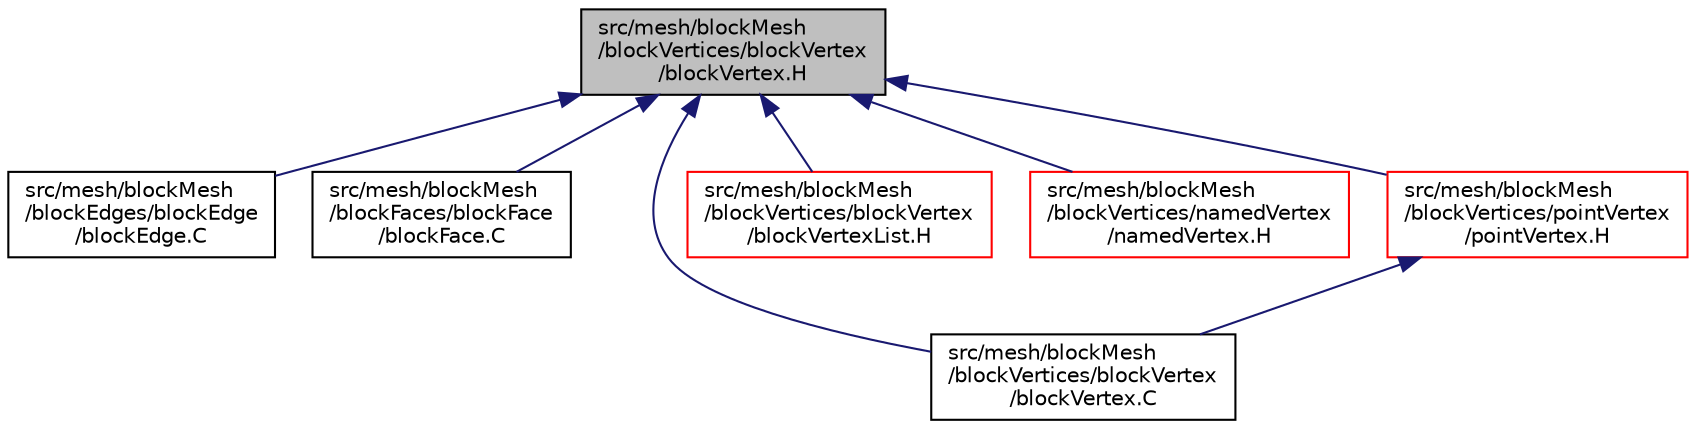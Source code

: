 digraph "src/mesh/blockMesh/blockVertices/blockVertex/blockVertex.H"
{
  bgcolor="transparent";
  edge [fontname="Helvetica",fontsize="10",labelfontname="Helvetica",labelfontsize="10"];
  node [fontname="Helvetica",fontsize="10",shape=record];
  Node1 [label="src/mesh/blockMesh\l/blockVertices/blockVertex\l/blockVertex.H",height=0.2,width=0.4,color="black", fillcolor="grey75", style="filled" fontcolor="black"];
  Node1 -> Node2 [dir="back",color="midnightblue",fontsize="10",style="solid",fontname="Helvetica"];
  Node2 [label="src/mesh/blockMesh\l/blockEdges/blockEdge\l/blockEdge.C",height=0.2,width=0.4,color="black",URL="$blockEdge_8C.html"];
  Node1 -> Node3 [dir="back",color="midnightblue",fontsize="10",style="solid",fontname="Helvetica"];
  Node3 [label="src/mesh/blockMesh\l/blockFaces/blockFace\l/blockFace.C",height=0.2,width=0.4,color="black",URL="$blockFace_8C.html"];
  Node1 -> Node4 [dir="back",color="midnightblue",fontsize="10",style="solid",fontname="Helvetica"];
  Node4 [label="src/mesh/blockMesh\l/blockVertices/blockVertex\l/blockVertex.C",height=0.2,width=0.4,color="black",URL="$blockVertex_8C.html"];
  Node1 -> Node5 [dir="back",color="midnightblue",fontsize="10",style="solid",fontname="Helvetica"];
  Node5 [label="src/mesh/blockMesh\l/blockVertices/blockVertex\l/blockVertexList.H",height=0.2,width=0.4,color="red",URL="$blockVertexList_8H.html"];
  Node1 -> Node6 [dir="back",color="midnightblue",fontsize="10",style="solid",fontname="Helvetica"];
  Node6 [label="src/mesh/blockMesh\l/blockVertices/namedVertex\l/namedVertex.H",height=0.2,width=0.4,color="red",URL="$namedVertex_8H.html"];
  Node1 -> Node7 [dir="back",color="midnightblue",fontsize="10",style="solid",fontname="Helvetica"];
  Node7 [label="src/mesh/blockMesh\l/blockVertices/pointVertex\l/pointVertex.H",height=0.2,width=0.4,color="red",URL="$pointVertex_8H.html"];
  Node7 -> Node4 [dir="back",color="midnightblue",fontsize="10",style="solid",fontname="Helvetica"];
}
